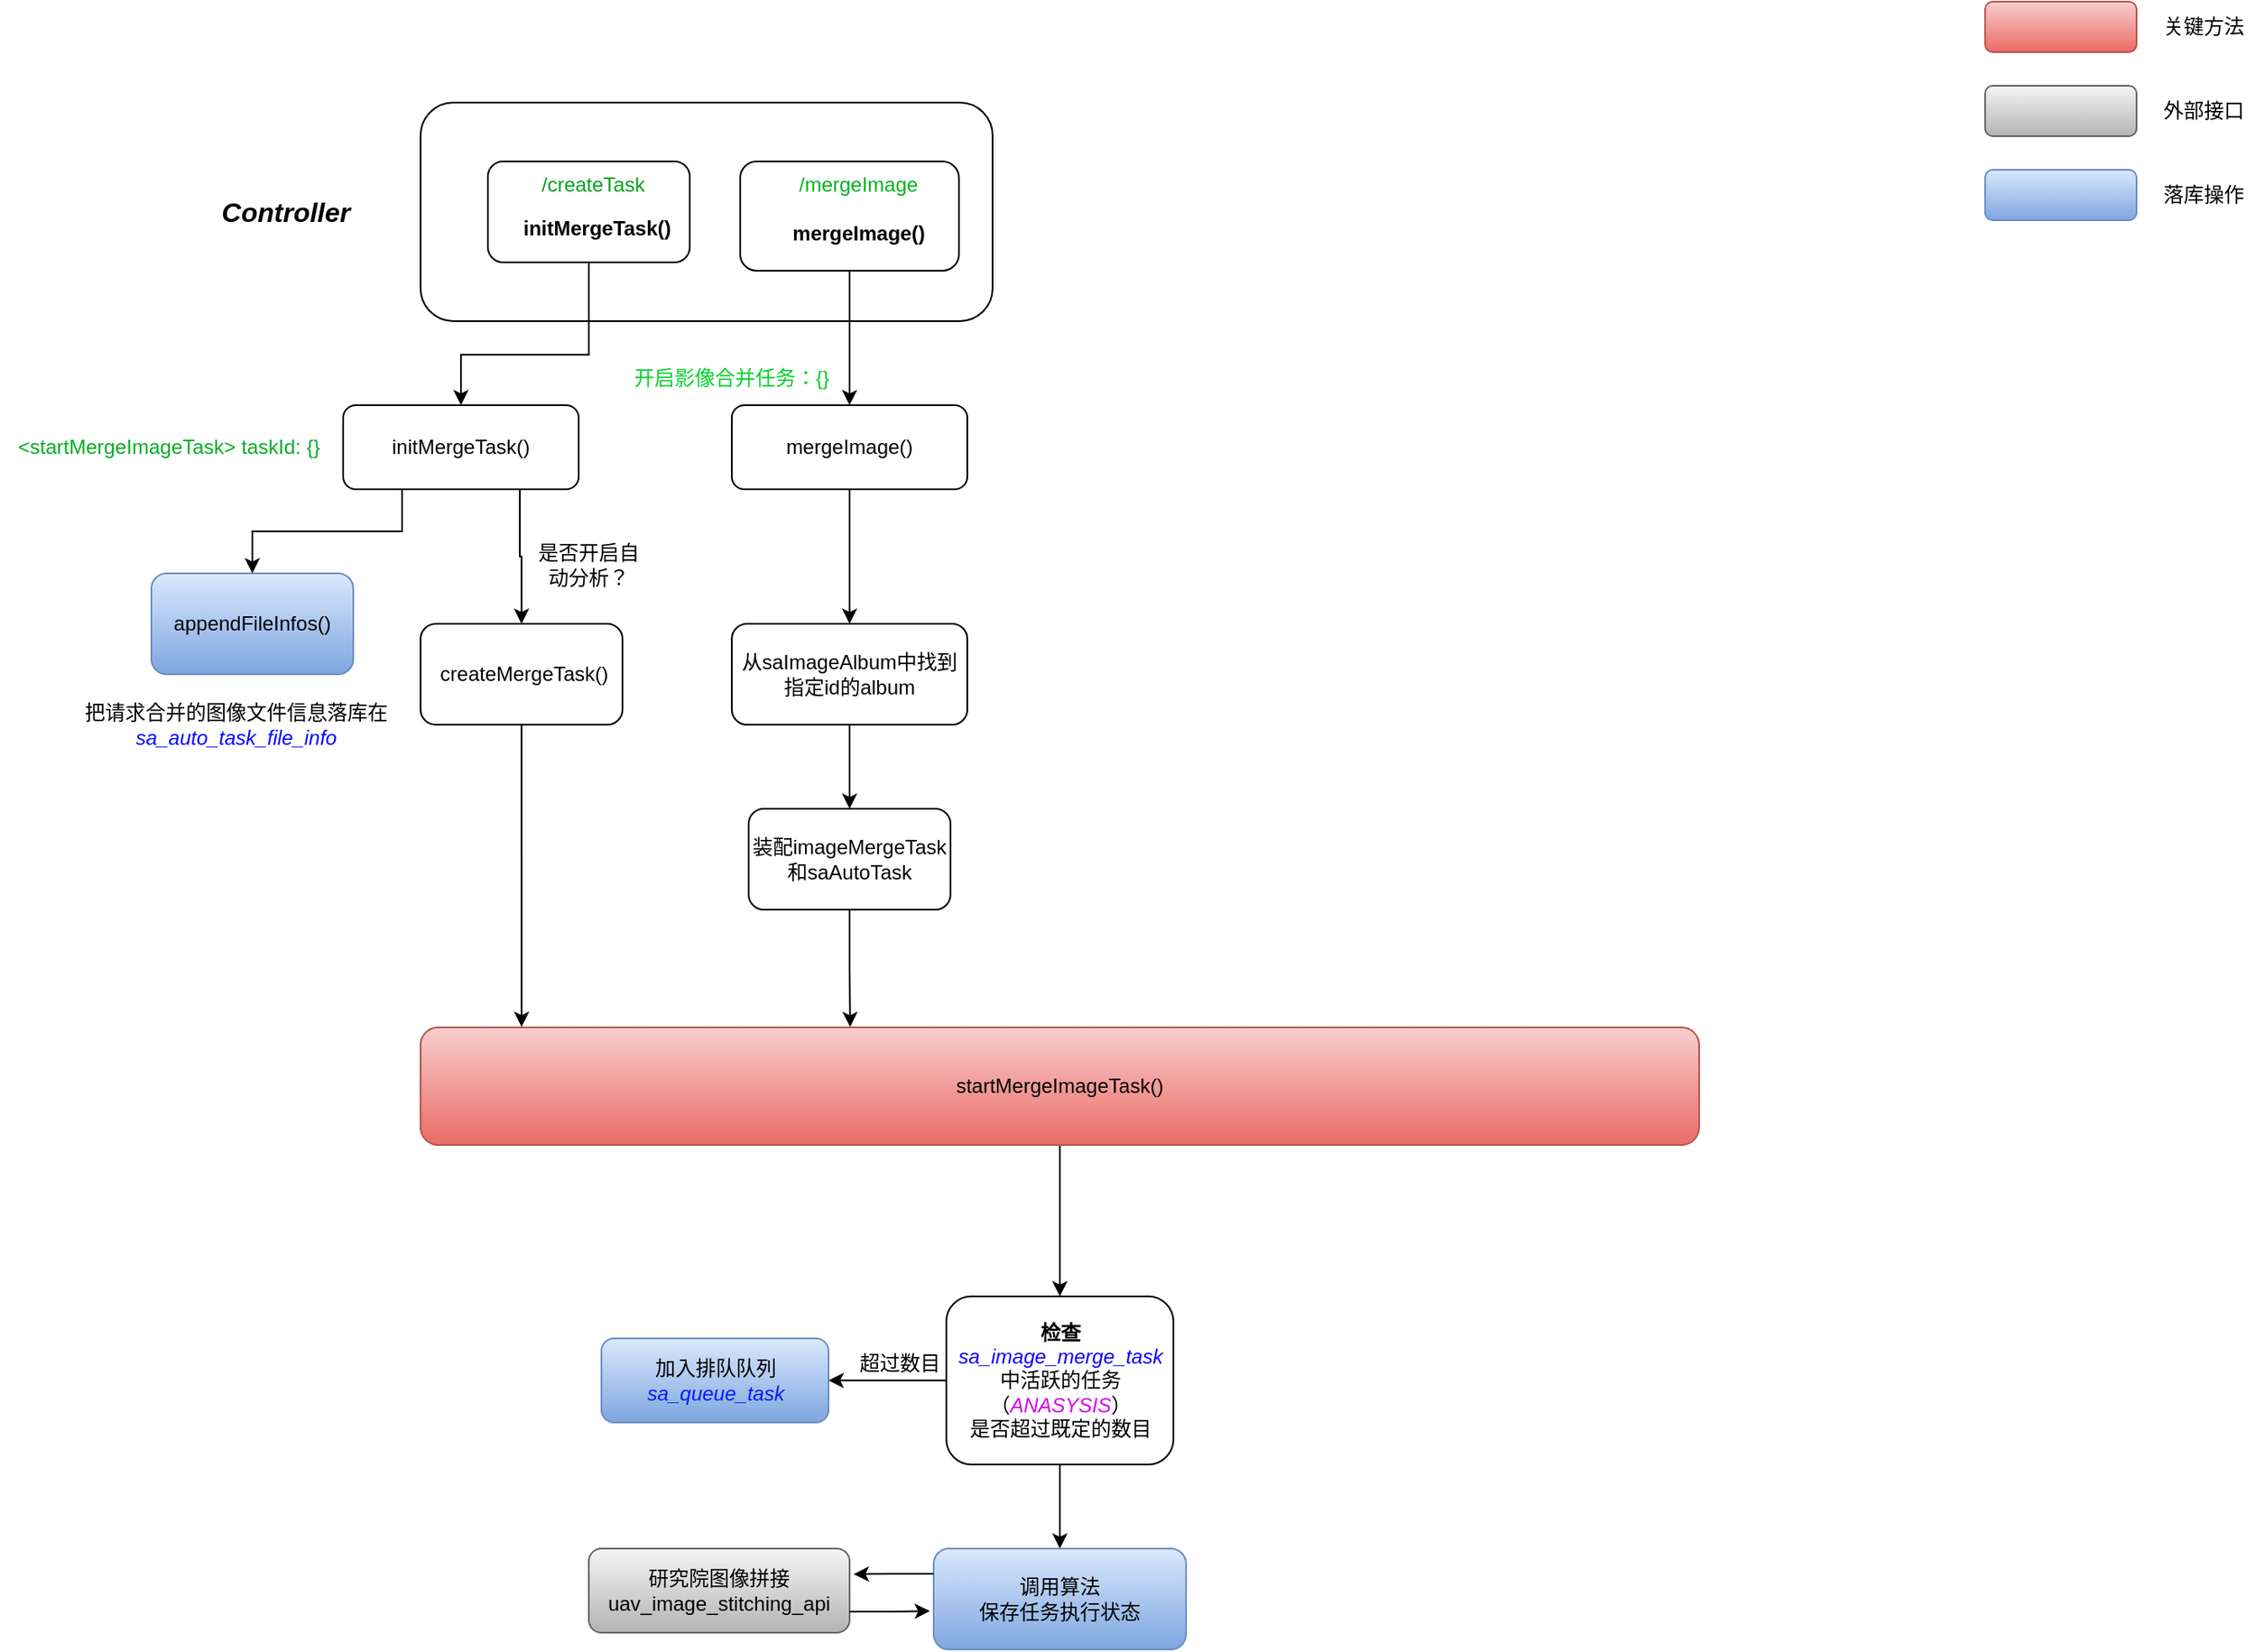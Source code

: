 <mxfile version="24.7.17">
  <diagram name="第 1 页" id="jo7vAFF6w6Xzo0wv7VEB">
    <mxGraphModel dx="2289" dy="1362" grid="1" gridSize="10" guides="1" tooltips="1" connect="1" arrows="1" fold="1" page="0" pageScale="1" pageWidth="827" pageHeight="1169" math="0" shadow="0">
      <root>
        <mxCell id="0" />
        <mxCell id="1" parent="0" />
        <mxCell id="r8hzpXox8yHPrLNPoh3o-1" value="" style="rounded=1;whiteSpace=wrap;html=1;" vertex="1" parent="1">
          <mxGeometry x="250" y="190" width="340" height="130" as="geometry" />
        </mxCell>
        <mxCell id="r8hzpXox8yHPrLNPoh3o-2" value="&lt;b&gt;&lt;i&gt;&lt;font style=&quot;font-size: 16px;&quot;&gt;Controller&lt;/font&gt;&lt;/i&gt;&lt;/b&gt;" style="text;html=1;align=center;verticalAlign=middle;whiteSpace=wrap;rounded=0;" vertex="1" parent="1">
          <mxGeometry x="140" y="240" width="60" height="30" as="geometry" />
        </mxCell>
        <mxCell id="r8hzpXox8yHPrLNPoh3o-6" value="" style="group;fontColor=#07ab0a;" vertex="1" connectable="0" parent="1">
          <mxGeometry x="290" y="225" width="120" height="60" as="geometry" />
        </mxCell>
        <mxCell id="r8hzpXox8yHPrLNPoh3o-4" value="" style="rounded=1;whiteSpace=wrap;html=1;" vertex="1" parent="r8hzpXox8yHPrLNPoh3o-6">
          <mxGeometry width="120" height="60" as="geometry" />
        </mxCell>
        <mxCell id="r8hzpXox8yHPrLNPoh3o-3" value="/createTask" style="text;whiteSpace=wrap;fontColor=#03a01d;" vertex="1" parent="r8hzpXox8yHPrLNPoh3o-6">
          <mxGeometry x="30" width="70" height="25" as="geometry" />
        </mxCell>
        <mxCell id="r8hzpXox8yHPrLNPoh3o-5" value="&lt;b&gt;initMergeTask()&lt;/b&gt;" style="text;html=1;align=center;verticalAlign=middle;whiteSpace=wrap;rounded=0;" vertex="1" parent="r8hzpXox8yHPrLNPoh3o-6">
          <mxGeometry x="35" y="25" width="60" height="30" as="geometry" />
        </mxCell>
        <mxCell id="r8hzpXox8yHPrLNPoh3o-9" value="" style="group" vertex="1" connectable="0" parent="1">
          <mxGeometry x="440" y="225" width="130" height="65" as="geometry" />
        </mxCell>
        <mxCell id="r8hzpXox8yHPrLNPoh3o-10" value="" style="rounded=1;whiteSpace=wrap;html=1;" vertex="1" parent="r8hzpXox8yHPrLNPoh3o-9">
          <mxGeometry width="130" height="65" as="geometry" />
        </mxCell>
        <mxCell id="r8hzpXox8yHPrLNPoh3o-11" value="/mergeImage" style="text;whiteSpace=wrap;fontColor=#00b31e;" vertex="1" parent="r8hzpXox8yHPrLNPoh3o-9">
          <mxGeometry x="32.5" width="75.833" height="27.083" as="geometry" />
        </mxCell>
        <mxCell id="r8hzpXox8yHPrLNPoh3o-12" value="&lt;b&gt;mergeImage()&lt;/b&gt;" style="text;html=1;align=center;verticalAlign=middle;whiteSpace=wrap;rounded=0;" vertex="1" parent="r8hzpXox8yHPrLNPoh3o-9">
          <mxGeometry x="37.917" y="27.083" width="65" height="32.5" as="geometry" />
        </mxCell>
        <mxCell id="r8hzpXox8yHPrLNPoh3o-17" style="edgeStyle=orthogonalEdgeStyle;rounded=0;orthogonalLoop=1;jettySize=auto;html=1;exitX=0.25;exitY=1;exitDx=0;exitDy=0;entryX=0.5;entryY=0;entryDx=0;entryDy=0;" edge="1" parent="1" source="r8hzpXox8yHPrLNPoh3o-14" target="r8hzpXox8yHPrLNPoh3o-15">
          <mxGeometry relative="1" as="geometry" />
        </mxCell>
        <mxCell id="r8hzpXox8yHPrLNPoh3o-18" style="edgeStyle=orthogonalEdgeStyle;rounded=0;orthogonalLoop=1;jettySize=auto;html=1;exitX=0.75;exitY=1;exitDx=0;exitDy=0;entryX=0.5;entryY=0;entryDx=0;entryDy=0;" edge="1" parent="1" source="r8hzpXox8yHPrLNPoh3o-14" target="r8hzpXox8yHPrLNPoh3o-16">
          <mxGeometry relative="1" as="geometry" />
        </mxCell>
        <mxCell id="r8hzpXox8yHPrLNPoh3o-14" value="&lt;span style=&quot;text-align: left;&quot;&gt;initMergeTask()&lt;/span&gt;" style="rounded=1;whiteSpace=wrap;html=1;" vertex="1" parent="1">
          <mxGeometry x="204" y="370" width="140" height="50" as="geometry" />
        </mxCell>
        <mxCell id="r8hzpXox8yHPrLNPoh3o-15" value="appendFileInfos()" style="rounded=1;whiteSpace=wrap;html=1;fillColor=#dae8fc;gradientColor=#7ea6e0;strokeColor=#6c8ebf;" vertex="1" parent="1">
          <mxGeometry x="90" y="470" width="120" height="60" as="geometry" />
        </mxCell>
        <mxCell id="r8hzpXox8yHPrLNPoh3o-16" value="&amp;nbsp;createMergeTask()" style="rounded=1;whiteSpace=wrap;html=1;" vertex="1" parent="1">
          <mxGeometry x="250" y="500" width="120" height="60" as="geometry" />
        </mxCell>
        <mxCell id="r8hzpXox8yHPrLNPoh3o-19" value="是否开启自动分析？" style="text;html=1;align=center;verticalAlign=middle;whiteSpace=wrap;rounded=0;" vertex="1" parent="1">
          <mxGeometry x="315" y="450" width="70" height="30" as="geometry" />
        </mxCell>
        <mxCell id="r8hzpXox8yHPrLNPoh3o-20" style="edgeStyle=orthogonalEdgeStyle;rounded=0;orthogonalLoop=1;jettySize=auto;html=1;exitX=0.5;exitY=1;exitDx=0;exitDy=0;entryX=0.5;entryY=0;entryDx=0;entryDy=0;" edge="1" parent="1" source="r8hzpXox8yHPrLNPoh3o-4" target="r8hzpXox8yHPrLNPoh3o-14">
          <mxGeometry relative="1" as="geometry">
            <Array as="points">
              <mxPoint x="350" y="340" />
              <mxPoint x="274" y="340" />
            </Array>
          </mxGeometry>
        </mxCell>
        <mxCell id="r8hzpXox8yHPrLNPoh3o-21" value="把请求合并的图像文件信息落库在&lt;div&gt;&lt;i&gt;&lt;font color=&quot;#0008ff&quot;&gt;sa_auto_task_file_info&lt;/font&gt;&lt;/i&gt;&lt;br&gt;&lt;/div&gt;" style="text;html=1;align=center;verticalAlign=middle;resizable=0;points=[];autosize=1;strokeColor=none;fillColor=none;" vertex="1" parent="1">
          <mxGeometry x="40" y="540" width="200" height="40" as="geometry" />
        </mxCell>
        <mxCell id="r8hzpXox8yHPrLNPoh3o-33" style="edgeStyle=orthogonalEdgeStyle;rounded=0;orthogonalLoop=1;jettySize=auto;html=1;exitX=0.5;exitY=1;exitDx=0;exitDy=0;" edge="1" parent="1" source="r8hzpXox8yHPrLNPoh3o-22" target="r8hzpXox8yHPrLNPoh3o-24">
          <mxGeometry relative="1" as="geometry" />
        </mxCell>
        <mxCell id="r8hzpXox8yHPrLNPoh3o-22" value="startMergeImageTask()" style="rounded=1;whiteSpace=wrap;html=1;fillColor=#f8cecc;gradientColor=#ea6b66;strokeColor=#b85450;" vertex="1" parent="1">
          <mxGeometry x="250" y="740" width="760" height="70" as="geometry" />
        </mxCell>
        <mxCell id="r8hzpXox8yHPrLNPoh3o-34" style="edgeStyle=orthogonalEdgeStyle;rounded=0;orthogonalLoop=1;jettySize=auto;html=1;exitX=0;exitY=0.5;exitDx=0;exitDy=0;entryX=1;entryY=0.5;entryDx=0;entryDy=0;" edge="1" parent="1" source="r8hzpXox8yHPrLNPoh3o-24" target="r8hzpXox8yHPrLNPoh3o-26">
          <mxGeometry relative="1" as="geometry" />
        </mxCell>
        <mxCell id="r8hzpXox8yHPrLNPoh3o-44" style="edgeStyle=orthogonalEdgeStyle;rounded=0;orthogonalLoop=1;jettySize=auto;html=1;exitX=0.5;exitY=1;exitDx=0;exitDy=0;entryX=0.5;entryY=0;entryDx=0;entryDy=0;" edge="1" parent="1" source="r8hzpXox8yHPrLNPoh3o-24" target="r8hzpXox8yHPrLNPoh3o-43">
          <mxGeometry relative="1" as="geometry" />
        </mxCell>
        <mxCell id="r8hzpXox8yHPrLNPoh3o-24" value="&lt;b&gt;检查&lt;/b&gt;&lt;div&gt;&lt;i&gt;&lt;font color=&quot;#1100fa&quot;&gt;sa_image_merge_task&lt;/font&gt;&lt;/i&gt;&lt;br&gt;&lt;/div&gt;&lt;div&gt;中活跃的任务（&lt;i&gt;&lt;font color=&quot;#d400f0&quot;&gt;ANASYSIS&lt;/font&gt;&lt;/i&gt;）&lt;/div&gt;&lt;div&gt;是否超过既定的数目&lt;/div&gt;" style="rounded=1;whiteSpace=wrap;html=1;" vertex="1" parent="1">
          <mxGeometry x="562.5" y="900" width="135" height="100" as="geometry" />
        </mxCell>
        <mxCell id="r8hzpXox8yHPrLNPoh3o-26" value="加入排队队列&lt;div&gt;&lt;i&gt;&lt;font color=&quot;#001df5&quot;&gt;sa_queue_task&lt;/font&gt;&lt;/i&gt;&lt;/div&gt;" style="rounded=1;whiteSpace=wrap;html=1;fillColor=#dae8fc;gradientColor=#7ea6e0;strokeColor=#6c8ebf;" vertex="1" parent="1">
          <mxGeometry x="357.5" y="925" width="135" height="50" as="geometry" />
        </mxCell>
        <mxCell id="r8hzpXox8yHPrLNPoh3o-29" value="超过数目" style="text;html=1;align=center;verticalAlign=middle;whiteSpace=wrap;rounded=0;" vertex="1" parent="1">
          <mxGeometry x="505" y="925" width="60" height="30" as="geometry" />
        </mxCell>
        <mxCell id="r8hzpXox8yHPrLNPoh3o-31" value="&lt;div&gt;研究院图像拼接&lt;/div&gt;&lt;div&gt;uav_image_stitching_api&lt;br&gt;&lt;/div&gt;" style="rounded=1;whiteSpace=wrap;html=1;fillColor=#f5f5f5;gradientColor=#b3b3b3;strokeColor=#666666;" vertex="1" parent="1">
          <mxGeometry x="350" y="1050" width="155" height="50" as="geometry" />
        </mxCell>
        <mxCell id="r8hzpXox8yHPrLNPoh3o-35" value="" style="rounded=1;whiteSpace=wrap;html=1;fillColor=#f8cecc;gradientColor=#ea6b66;strokeColor=#b85450;" vertex="1" parent="1">
          <mxGeometry x="1180" y="130" width="90" height="30" as="geometry" />
        </mxCell>
        <mxCell id="r8hzpXox8yHPrLNPoh3o-36" value="关键方法" style="text;html=1;align=center;verticalAlign=middle;whiteSpace=wrap;rounded=0;" vertex="1" parent="1">
          <mxGeometry x="1280" y="130" width="60" height="30" as="geometry" />
        </mxCell>
        <mxCell id="r8hzpXox8yHPrLNPoh3o-38" value="" style="rounded=1;whiteSpace=wrap;html=1;fillColor=#f5f5f5;gradientColor=#b3b3b3;strokeColor=#666666;" vertex="1" parent="1">
          <mxGeometry x="1180" y="180" width="90" height="30" as="geometry" />
        </mxCell>
        <mxCell id="r8hzpXox8yHPrLNPoh3o-39" value="外部接口" style="text;html=1;align=center;verticalAlign=middle;whiteSpace=wrap;rounded=0;" vertex="1" parent="1">
          <mxGeometry x="1280" y="180" width="60" height="30" as="geometry" />
        </mxCell>
        <mxCell id="r8hzpXox8yHPrLNPoh3o-40" value="" style="rounded=1;whiteSpace=wrap;html=1;fillColor=#dae8fc;gradientColor=#7ea6e0;strokeColor=#6c8ebf;" vertex="1" parent="1">
          <mxGeometry x="1180" y="230" width="90" height="30" as="geometry" />
        </mxCell>
        <mxCell id="r8hzpXox8yHPrLNPoh3o-41" value="落库操作" style="text;html=1;align=center;verticalAlign=middle;whiteSpace=wrap;rounded=0;" vertex="1" parent="1">
          <mxGeometry x="1280" y="230" width="60" height="30" as="geometry" />
        </mxCell>
        <mxCell id="r8hzpXox8yHPrLNPoh3o-43" value="调用算法&lt;div&gt;保存任务执行状态&lt;/div&gt;" style="rounded=1;whiteSpace=wrap;html=1;fillColor=#dae8fc;gradientColor=#7ea6e0;strokeColor=#6c8ebf;" vertex="1" parent="1">
          <mxGeometry x="555" y="1050" width="150" height="60" as="geometry" />
        </mxCell>
        <mxCell id="r8hzpXox8yHPrLNPoh3o-45" style="edgeStyle=orthogonalEdgeStyle;rounded=0;orthogonalLoop=1;jettySize=auto;html=1;exitX=0;exitY=0.25;exitDx=0;exitDy=0;entryX=1.016;entryY=0.304;entryDx=0;entryDy=0;entryPerimeter=0;" edge="1" parent="1" source="r8hzpXox8yHPrLNPoh3o-43" target="r8hzpXox8yHPrLNPoh3o-31">
          <mxGeometry relative="1" as="geometry" />
        </mxCell>
        <mxCell id="r8hzpXox8yHPrLNPoh3o-46" style="edgeStyle=orthogonalEdgeStyle;rounded=0;orthogonalLoop=1;jettySize=auto;html=1;exitX=1;exitY=0.75;exitDx=0;exitDy=0;entryX=-0.015;entryY=0.619;entryDx=0;entryDy=0;entryPerimeter=0;" edge="1" parent="1" source="r8hzpXox8yHPrLNPoh3o-31" target="r8hzpXox8yHPrLNPoh3o-43">
          <mxGeometry relative="1" as="geometry" />
        </mxCell>
        <mxCell id="r8hzpXox8yHPrLNPoh3o-57" style="edgeStyle=orthogonalEdgeStyle;rounded=0;orthogonalLoop=1;jettySize=auto;html=1;exitX=0.5;exitY=1;exitDx=0;exitDy=0;entryX=0.5;entryY=0;entryDx=0;entryDy=0;" edge="1" parent="1" source="r8hzpXox8yHPrLNPoh3o-48" target="r8hzpXox8yHPrLNPoh3o-56">
          <mxGeometry relative="1" as="geometry" />
        </mxCell>
        <mxCell id="r8hzpXox8yHPrLNPoh3o-48" value="&lt;span style=&quot;text-wrap: nowrap;&quot;&gt;mergeImage()&lt;/span&gt;" style="rounded=1;whiteSpace=wrap;html=1;" vertex="1" parent="1">
          <mxGeometry x="435" y="370" width="140" height="50" as="geometry" />
        </mxCell>
        <mxCell id="r8hzpXox8yHPrLNPoh3o-49" style="edgeStyle=orthogonalEdgeStyle;rounded=0;orthogonalLoop=1;jettySize=auto;html=1;exitX=0.5;exitY=1;exitDx=0;exitDy=0;entryX=0.5;entryY=0;entryDx=0;entryDy=0;" edge="1" parent="1" source="r8hzpXox8yHPrLNPoh3o-10" target="r8hzpXox8yHPrLNPoh3o-48">
          <mxGeometry relative="1" as="geometry" />
        </mxCell>
        <mxCell id="r8hzpXox8yHPrLNPoh3o-50" value="&amp;lt;startMergeImageTask&amp;gt; taskId: {}" style="text;html=1;align=center;verticalAlign=middle;resizable=0;points=[];autosize=1;strokeColor=none;fillColor=none;fontColor=#05ad21;" vertex="1" parent="1">
          <mxGeometry y="380" width="200" height="30" as="geometry" />
        </mxCell>
        <mxCell id="r8hzpXox8yHPrLNPoh3o-55" value="&lt;span style=&quot;color: rgb(0, 209, 42); font-family: Helvetica; font-size: 12px; font-style: normal; font-variant-ligatures: normal; font-variant-caps: normal; font-weight: 400; letter-spacing: normal; orphans: 2; text-align: left; text-indent: 0px; text-transform: none; widows: 2; word-spacing: 0px; -webkit-text-stroke-width: 0px; white-space: normal; background-color: rgb(255, 255, 255); text-decoration-thickness: initial; text-decoration-style: initial; text-decoration-color: initial; display: inline !important; float: none;&quot;&gt;开启影像合并任务：{}&lt;/span&gt;" style="text;whiteSpace=wrap;html=1;" vertex="1" parent="1">
          <mxGeometry x="375" y="340" width="150" height="40" as="geometry" />
        </mxCell>
        <mxCell id="r8hzpXox8yHPrLNPoh3o-59" style="edgeStyle=orthogonalEdgeStyle;rounded=0;orthogonalLoop=1;jettySize=auto;html=1;exitX=0.5;exitY=1;exitDx=0;exitDy=0;entryX=0.5;entryY=0;entryDx=0;entryDy=0;" edge="1" parent="1" source="r8hzpXox8yHPrLNPoh3o-56" target="r8hzpXox8yHPrLNPoh3o-58">
          <mxGeometry relative="1" as="geometry" />
        </mxCell>
        <mxCell id="r8hzpXox8yHPrLNPoh3o-56" value="从saImageAlbum中找到指定id的album" style="rounded=1;whiteSpace=wrap;html=1;" vertex="1" parent="1">
          <mxGeometry x="435" y="500" width="140" height="60" as="geometry" />
        </mxCell>
        <mxCell id="r8hzpXox8yHPrLNPoh3o-58" value="装配imageMergeTask和saAutoTask" style="rounded=1;whiteSpace=wrap;html=1;" vertex="1" parent="1">
          <mxGeometry x="445" y="610" width="120" height="60" as="geometry" />
        </mxCell>
        <mxCell id="r8hzpXox8yHPrLNPoh3o-65" style="edgeStyle=orthogonalEdgeStyle;rounded=0;orthogonalLoop=1;jettySize=auto;html=1;exitX=0.5;exitY=1;exitDx=0;exitDy=0;entryX=0.336;entryY=-0.003;entryDx=0;entryDy=0;entryPerimeter=0;" edge="1" parent="1" source="r8hzpXox8yHPrLNPoh3o-58" target="r8hzpXox8yHPrLNPoh3o-22">
          <mxGeometry relative="1" as="geometry" />
        </mxCell>
        <mxCell id="r8hzpXox8yHPrLNPoh3o-66" style="edgeStyle=orthogonalEdgeStyle;rounded=0;orthogonalLoop=1;jettySize=auto;html=1;exitX=0.5;exitY=1;exitDx=0;exitDy=0;entryX=0.079;entryY=-0.004;entryDx=0;entryDy=0;entryPerimeter=0;" edge="1" parent="1" source="r8hzpXox8yHPrLNPoh3o-16" target="r8hzpXox8yHPrLNPoh3o-22">
          <mxGeometry relative="1" as="geometry">
            <mxPoint x="310" y="730" as="targetPoint" />
          </mxGeometry>
        </mxCell>
      </root>
    </mxGraphModel>
  </diagram>
</mxfile>
